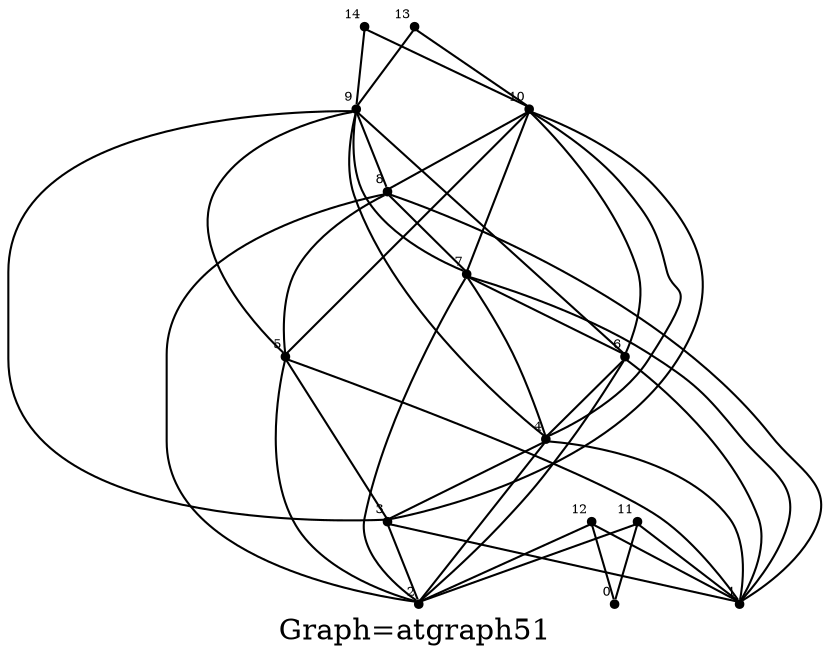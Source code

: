 /* Created by igraph 0.8.0-pre+0200568 */
graph {
  graph [
    label="Graph=atgraph51"
    labelloc=bottom
  ];
  0 [
    pos="0.000000,1.000000!"
    shape=point
    fontsize=6
    xlabel=0
  ];
  1 [
    pos="-0.100000,2.000000!"
    shape=point
    fontsize=6
    xlabel=1
  ];
  2 [
    pos="1.000000,1.000000!"
    shape=point
    fontsize=6
    xlabel=2
  ];
  3 [
    pos="0.900000,2.000000!"
    shape=point
    fontsize=6
    xlabel=3
  ];
  4 [
    pos="2.000000,1.000000!"
    shape=point
    fontsize=6
    xlabel=4
  ];
  5 [
    pos="1.900000,2.000000!"
    shape=point
    fontsize=6
    xlabel=5
  ];
  6 [
    pos="3.000000,1.000000!"
    shape=point
    fontsize=6
    xlabel=6
  ];
  7 [
    pos="2.900000,2.000000!"
    shape=point
    fontsize=6
    xlabel=7
  ];
  8 [
    pos="4.000000,1.000000!"
    shape=point
    fontsize=6
    xlabel=8
  ];
  9 [
    pos="3.900000,2.000000!"
    shape=point
    fontsize=6
    xlabel=9
  ];
  10 [
    pos="5.000000,0.000000!"
    shape=point
    fontsize=6
    xlabel=10
  ];
  11 [
    pos="4.900000,1.000000!"
    shape=point
    fontsize=6
    xlabel=11
  ];
  12 [
    pos="5.000000,2.000000!"
    shape=point
    fontsize=6
    xlabel=12
  ];
  13 [
    pos="4.900000,3.000000!"
    shape=point
    fontsize=6
    xlabel=13
  ];
  14 [
    pos="5.000000,4.000000!"
    shape=point
    fontsize=6
    xlabel=14
  ];

  11 -- 0;
  12 -- 0;
  11 -- 1;
  11 -- 2;
  12 -- 1;
  12 -- 2;
  13 -- 9;
  14 -- 9;
  13 -- 10;
  14 -- 10;
  3 -- 1;
  4 -- 1;
  5 -- 1;
  6 -- 1;
  7 -- 1;
  8 -- 1;
  3 -- 2;
  4 -- 2;
  5 -- 2;
  6 -- 2;
  7 -- 2;
  8 -- 2;
  4 -- 3;
  5 -- 3;
  9 -- 3;
  6 -- 4;
  7 -- 4;
  9 -- 4;
  8 -- 5;
  9 -- 5;
  7 -- 6;
  9 -- 6;
  8 -- 7;
  9 -- 7;
  9 -- 8;
  10 -- 3;
  10 -- 4;
  10 -- 5;
  10 -- 6;
  10 -- 7;
  10 -- 8;
}
